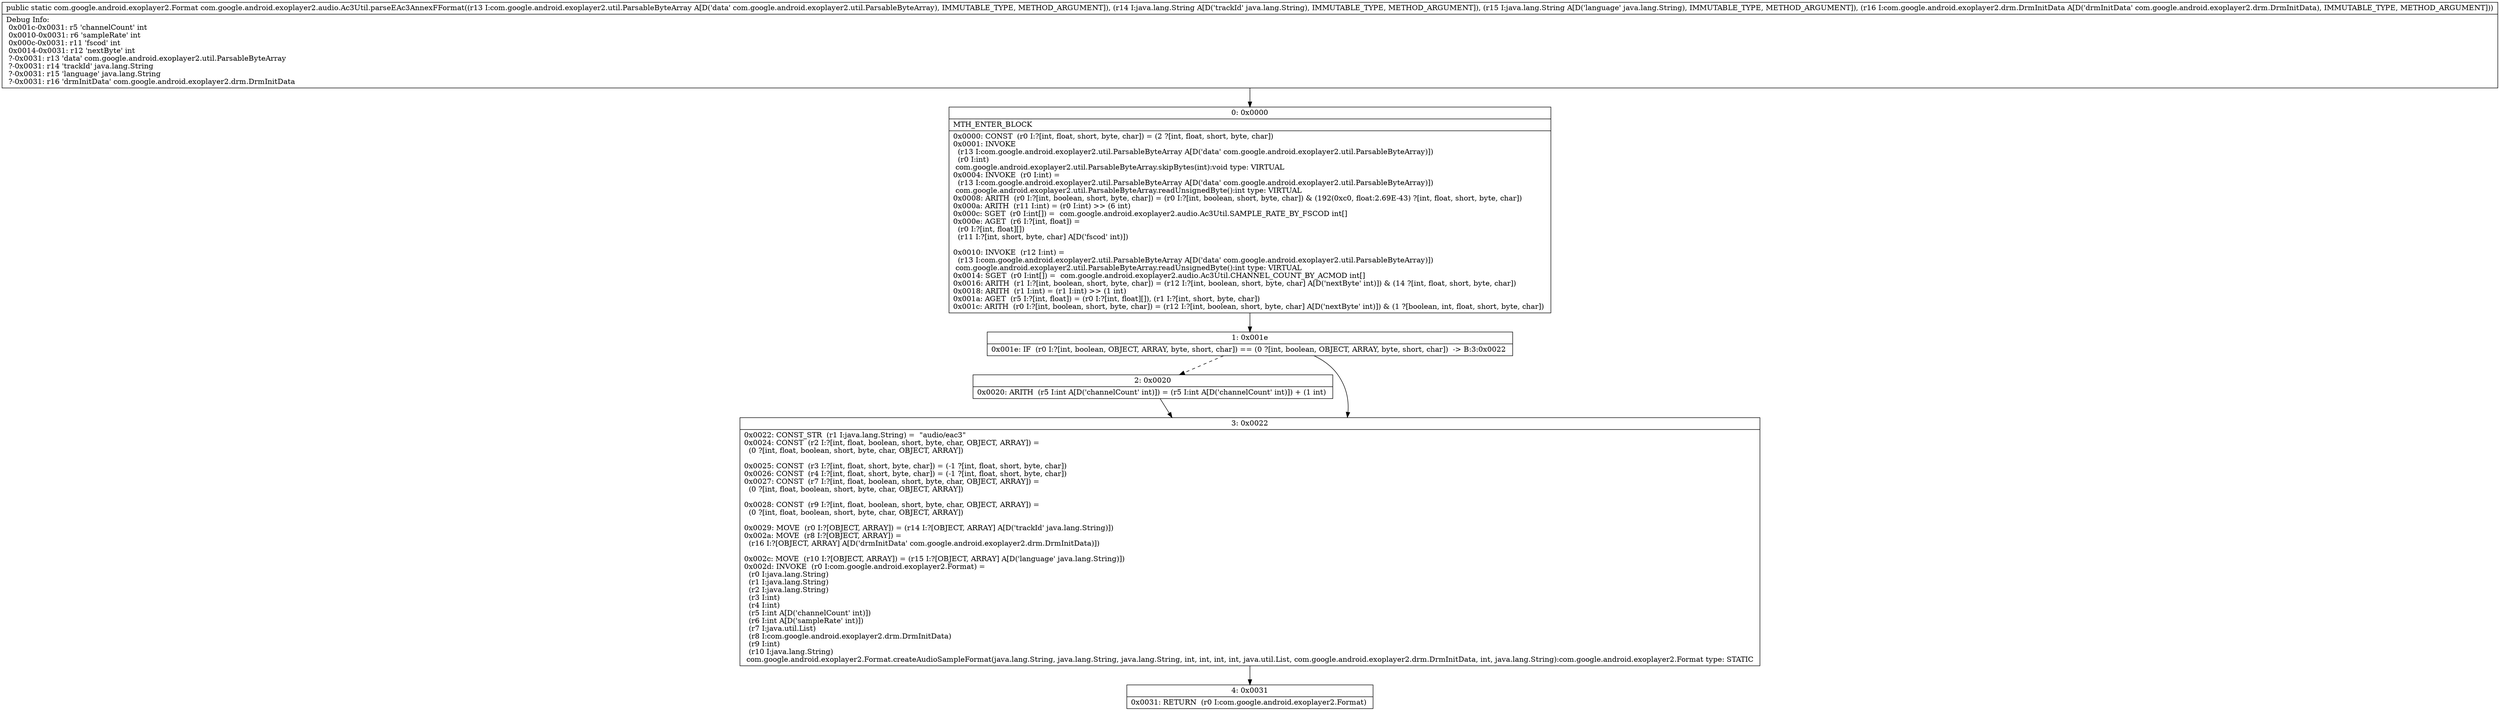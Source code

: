 digraph "CFG forcom.google.android.exoplayer2.audio.Ac3Util.parseEAc3AnnexFFormat(Lcom\/google\/android\/exoplayer2\/util\/ParsableByteArray;Ljava\/lang\/String;Ljava\/lang\/String;Lcom\/google\/android\/exoplayer2\/drm\/DrmInitData;)Lcom\/google\/android\/exoplayer2\/Format;" {
Node_0 [shape=record,label="{0\:\ 0x0000|MTH_ENTER_BLOCK\l|0x0000: CONST  (r0 I:?[int, float, short, byte, char]) = (2 ?[int, float, short, byte, char]) \l0x0001: INVOKE  \l  (r13 I:com.google.android.exoplayer2.util.ParsableByteArray A[D('data' com.google.android.exoplayer2.util.ParsableByteArray)])\l  (r0 I:int)\l com.google.android.exoplayer2.util.ParsableByteArray.skipBytes(int):void type: VIRTUAL \l0x0004: INVOKE  (r0 I:int) = \l  (r13 I:com.google.android.exoplayer2.util.ParsableByteArray A[D('data' com.google.android.exoplayer2.util.ParsableByteArray)])\l com.google.android.exoplayer2.util.ParsableByteArray.readUnsignedByte():int type: VIRTUAL \l0x0008: ARITH  (r0 I:?[int, boolean, short, byte, char]) = (r0 I:?[int, boolean, short, byte, char]) & (192(0xc0, float:2.69E\-43) ?[int, float, short, byte, char]) \l0x000a: ARITH  (r11 I:int) = (r0 I:int) \>\> (6 int) \l0x000c: SGET  (r0 I:int[]) =  com.google.android.exoplayer2.audio.Ac3Util.SAMPLE_RATE_BY_FSCOD int[] \l0x000e: AGET  (r6 I:?[int, float]) = \l  (r0 I:?[int, float][])\l  (r11 I:?[int, short, byte, char] A[D('fscod' int)])\l \l0x0010: INVOKE  (r12 I:int) = \l  (r13 I:com.google.android.exoplayer2.util.ParsableByteArray A[D('data' com.google.android.exoplayer2.util.ParsableByteArray)])\l com.google.android.exoplayer2.util.ParsableByteArray.readUnsignedByte():int type: VIRTUAL \l0x0014: SGET  (r0 I:int[]) =  com.google.android.exoplayer2.audio.Ac3Util.CHANNEL_COUNT_BY_ACMOD int[] \l0x0016: ARITH  (r1 I:?[int, boolean, short, byte, char]) = (r12 I:?[int, boolean, short, byte, char] A[D('nextByte' int)]) & (14 ?[int, float, short, byte, char]) \l0x0018: ARITH  (r1 I:int) = (r1 I:int) \>\> (1 int) \l0x001a: AGET  (r5 I:?[int, float]) = (r0 I:?[int, float][]), (r1 I:?[int, short, byte, char]) \l0x001c: ARITH  (r0 I:?[int, boolean, short, byte, char]) = (r12 I:?[int, boolean, short, byte, char] A[D('nextByte' int)]) & (1 ?[boolean, int, float, short, byte, char]) \l}"];
Node_1 [shape=record,label="{1\:\ 0x001e|0x001e: IF  (r0 I:?[int, boolean, OBJECT, ARRAY, byte, short, char]) == (0 ?[int, boolean, OBJECT, ARRAY, byte, short, char])  \-\> B:3:0x0022 \l}"];
Node_2 [shape=record,label="{2\:\ 0x0020|0x0020: ARITH  (r5 I:int A[D('channelCount' int)]) = (r5 I:int A[D('channelCount' int)]) + (1 int) \l}"];
Node_3 [shape=record,label="{3\:\ 0x0022|0x0022: CONST_STR  (r1 I:java.lang.String) =  \"audio\/eac3\" \l0x0024: CONST  (r2 I:?[int, float, boolean, short, byte, char, OBJECT, ARRAY]) = \l  (0 ?[int, float, boolean, short, byte, char, OBJECT, ARRAY])\l \l0x0025: CONST  (r3 I:?[int, float, short, byte, char]) = (\-1 ?[int, float, short, byte, char]) \l0x0026: CONST  (r4 I:?[int, float, short, byte, char]) = (\-1 ?[int, float, short, byte, char]) \l0x0027: CONST  (r7 I:?[int, float, boolean, short, byte, char, OBJECT, ARRAY]) = \l  (0 ?[int, float, boolean, short, byte, char, OBJECT, ARRAY])\l \l0x0028: CONST  (r9 I:?[int, float, boolean, short, byte, char, OBJECT, ARRAY]) = \l  (0 ?[int, float, boolean, short, byte, char, OBJECT, ARRAY])\l \l0x0029: MOVE  (r0 I:?[OBJECT, ARRAY]) = (r14 I:?[OBJECT, ARRAY] A[D('trackId' java.lang.String)]) \l0x002a: MOVE  (r8 I:?[OBJECT, ARRAY]) = \l  (r16 I:?[OBJECT, ARRAY] A[D('drmInitData' com.google.android.exoplayer2.drm.DrmInitData)])\l \l0x002c: MOVE  (r10 I:?[OBJECT, ARRAY]) = (r15 I:?[OBJECT, ARRAY] A[D('language' java.lang.String)]) \l0x002d: INVOKE  (r0 I:com.google.android.exoplayer2.Format) = \l  (r0 I:java.lang.String)\l  (r1 I:java.lang.String)\l  (r2 I:java.lang.String)\l  (r3 I:int)\l  (r4 I:int)\l  (r5 I:int A[D('channelCount' int)])\l  (r6 I:int A[D('sampleRate' int)])\l  (r7 I:java.util.List)\l  (r8 I:com.google.android.exoplayer2.drm.DrmInitData)\l  (r9 I:int)\l  (r10 I:java.lang.String)\l com.google.android.exoplayer2.Format.createAudioSampleFormat(java.lang.String, java.lang.String, java.lang.String, int, int, int, int, java.util.List, com.google.android.exoplayer2.drm.DrmInitData, int, java.lang.String):com.google.android.exoplayer2.Format type: STATIC \l}"];
Node_4 [shape=record,label="{4\:\ 0x0031|0x0031: RETURN  (r0 I:com.google.android.exoplayer2.Format) \l}"];
MethodNode[shape=record,label="{public static com.google.android.exoplayer2.Format com.google.android.exoplayer2.audio.Ac3Util.parseEAc3AnnexFFormat((r13 I:com.google.android.exoplayer2.util.ParsableByteArray A[D('data' com.google.android.exoplayer2.util.ParsableByteArray), IMMUTABLE_TYPE, METHOD_ARGUMENT]), (r14 I:java.lang.String A[D('trackId' java.lang.String), IMMUTABLE_TYPE, METHOD_ARGUMENT]), (r15 I:java.lang.String A[D('language' java.lang.String), IMMUTABLE_TYPE, METHOD_ARGUMENT]), (r16 I:com.google.android.exoplayer2.drm.DrmInitData A[D('drmInitData' com.google.android.exoplayer2.drm.DrmInitData), IMMUTABLE_TYPE, METHOD_ARGUMENT]))  | Debug Info:\l  0x001c\-0x0031: r5 'channelCount' int\l  0x0010\-0x0031: r6 'sampleRate' int\l  0x000c\-0x0031: r11 'fscod' int\l  0x0014\-0x0031: r12 'nextByte' int\l  ?\-0x0031: r13 'data' com.google.android.exoplayer2.util.ParsableByteArray\l  ?\-0x0031: r14 'trackId' java.lang.String\l  ?\-0x0031: r15 'language' java.lang.String\l  ?\-0x0031: r16 'drmInitData' com.google.android.exoplayer2.drm.DrmInitData\l}"];
MethodNode -> Node_0;
Node_0 -> Node_1;
Node_1 -> Node_2[style=dashed];
Node_1 -> Node_3;
Node_2 -> Node_3;
Node_3 -> Node_4;
}

